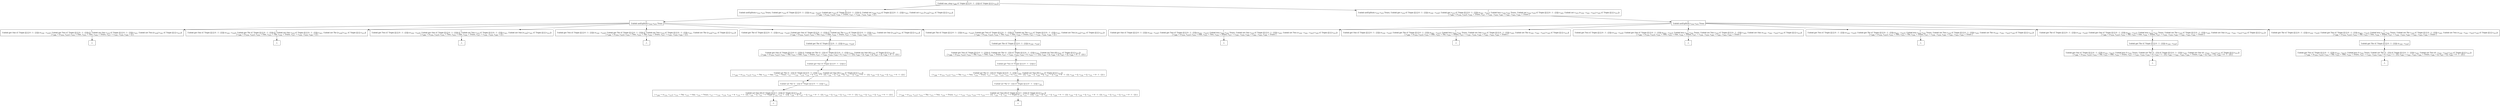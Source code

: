 digraph {
    graph [rankdir=TB
          ,bgcolor=transparent];
    node [shape=box
         ,fillcolor=white
         ,style=filled];
    0 [label=<O <BR/> Unfold one_step v<SUB>268</SUB> (C Triple [[] [] 0 : 1 : [2]]) (C Triple [[] [] v<SUB>311</SUB>])>];
    1 [label=<C <BR/> Unfold notEqStick v<SUB>314</SUB> v<SUB>315</SUB> Trueo, Unfold get v<SUB>314</SUB> (C Triple [[] [] 0 : 1 : [2]]) (v<SUB>318</SUB> : v<SUB>319</SUB>), Unfold get v<SUB>315</SUB> (C Triple [[] [] 0 : 1 : [2]]) [], Unfold set v<SUB>314</SUB> v<SUB>319</SUB> (C Triple [[] [] 0 : 1 : [2]]) v<SUB>321</SUB>, Unfold set v<SUB>315</SUB> [v<SUB>318</SUB>] v<SUB>321</SUB> (C Triple [[] [] v<SUB>311</SUB>]) <BR/>  [ v<SUB>268</SUB> &rarr; (v<SUB>314</SUB>, v<SUB>315</SUB>), v<SUB>316</SUB> &rarr; Trueo, v<SUB>317</SUB> &rarr; v<SUB>318</SUB> : v<SUB>319</SUB>, v<SUB>320</SUB> &rarr; [] ] >];
    2 [label=<C <BR/> Unfold notEqStick v<SUB>314</SUB> v<SUB>315</SUB> Trueo, Unfold get v<SUB>314</SUB> (C Triple [[] [] 0 : 1 : [2]]) (v<SUB>318</SUB> : v<SUB>319</SUB>), Unfold get v<SUB>315</SUB> (C Triple [[] [] 0 : 1 : [2]]) (v<SUB>322</SUB> : v<SUB>323</SUB>), Unfold less v<SUB>318</SUB> v<SUB>322</SUB> Trueo, Unfold set v<SUB>314</SUB> v<SUB>319</SUB> (C Triple [[] [] 0 : 1 : [2]]) v<SUB>325</SUB>, Unfold set v<SUB>315</SUB> (v<SUB>318</SUB> : v<SUB>322</SUB> : v<SUB>323</SUB>) v<SUB>325</SUB> (C Triple [[] [] v<SUB>311</SUB>]) <BR/>  [ v<SUB>268</SUB> &rarr; (v<SUB>314</SUB>, v<SUB>315</SUB>), v<SUB>316</SUB> &rarr; Trueo, v<SUB>317</SUB> &rarr; v<SUB>318</SUB> : v<SUB>319</SUB>, v<SUB>320</SUB> &rarr; v<SUB>322</SUB> : v<SUB>323</SUB>, v<SUB>324</SUB> &rarr; Trueo ] >];
    3 [label=<O <BR/> Unfold notEqStick v<SUB>314</SUB> v<SUB>315</SUB> Trueo>];
    4 [label=<C <BR/> Unfold get One (C Triple [[] [] 0 : 1 : [2]]) (v<SUB>318</SUB> : v<SUB>319</SUB>), Unfold get Two (C Triple [[] [] 0 : 1 : [2]]) [], Unfold set One v<SUB>319</SUB> (C Triple [[] [] 0 : 1 : [2]]) v<SUB>321</SUB>, Unfold set Two [v<SUB>318</SUB>] v<SUB>321</SUB> (C Triple [[] [] v<SUB>311</SUB>]) <BR/>  [ v<SUB>268</SUB> &rarr; (v<SUB>314</SUB>, v<SUB>315</SUB>), v<SUB>314</SUB> &rarr; One, v<SUB>315</SUB> &rarr; Two, v<SUB>316</SUB> &rarr; Trueo, v<SUB>317</SUB> &rarr; v<SUB>318</SUB> : v<SUB>319</SUB>, v<SUB>320</SUB> &rarr; [] ] >];
    5 [label=<C <BR/> Unfold get One (C Triple [[] [] 0 : 1 : [2]]) (v<SUB>318</SUB> : v<SUB>319</SUB>), Unfold get Thr (C Triple [[] [] 0 : 1 : [2]]) [], Unfold set One v<SUB>319</SUB> (C Triple [[] [] 0 : 1 : [2]]) v<SUB>321</SUB>, Unfold set Thr [v<SUB>318</SUB>] v<SUB>321</SUB> (C Triple [[] [] v<SUB>311</SUB>]) <BR/>  [ v<SUB>268</SUB> &rarr; (v<SUB>314</SUB>, v<SUB>315</SUB>), v<SUB>314</SUB> &rarr; One, v<SUB>315</SUB> &rarr; Thr, v<SUB>316</SUB> &rarr; Trueo, v<SUB>317</SUB> &rarr; v<SUB>318</SUB> : v<SUB>319</SUB>, v<SUB>320</SUB> &rarr; [] ] >];
    6 [label=<C <BR/> Unfold get Two (C Triple [[] [] 0 : 1 : [2]]) (v<SUB>318</SUB> : v<SUB>319</SUB>), Unfold get One (C Triple [[] [] 0 : 1 : [2]]) [], Unfold set Two v<SUB>319</SUB> (C Triple [[] [] 0 : 1 : [2]]) v<SUB>321</SUB>, Unfold set One [v<SUB>318</SUB>] v<SUB>321</SUB> (C Triple [[] [] v<SUB>311</SUB>]) <BR/>  [ v<SUB>268</SUB> &rarr; (v<SUB>314</SUB>, v<SUB>315</SUB>), v<SUB>314</SUB> &rarr; Two, v<SUB>315</SUB> &rarr; One, v<SUB>316</SUB> &rarr; Trueo, v<SUB>317</SUB> &rarr; v<SUB>318</SUB> : v<SUB>319</SUB>, v<SUB>320</SUB> &rarr; [] ] >];
    7 [label=<C <BR/> Unfold get Two (C Triple [[] [] 0 : 1 : [2]]) (v<SUB>318</SUB> : v<SUB>319</SUB>), Unfold get Thr (C Triple [[] [] 0 : 1 : [2]]) [], Unfold set Two v<SUB>319</SUB> (C Triple [[] [] 0 : 1 : [2]]) v<SUB>321</SUB>, Unfold set Thr [v<SUB>318</SUB>] v<SUB>321</SUB> (C Triple [[] [] v<SUB>311</SUB>]) <BR/>  [ v<SUB>268</SUB> &rarr; (v<SUB>314</SUB>, v<SUB>315</SUB>), v<SUB>314</SUB> &rarr; Two, v<SUB>315</SUB> &rarr; Thr, v<SUB>316</SUB> &rarr; Trueo, v<SUB>317</SUB> &rarr; v<SUB>318</SUB> : v<SUB>319</SUB>, v<SUB>320</SUB> &rarr; [] ] >];
    8 [label=<C <BR/> Unfold get Thr (C Triple [[] [] 0 : 1 : [2]]) (v<SUB>318</SUB> : v<SUB>319</SUB>), Unfold get One (C Triple [[] [] 0 : 1 : [2]]) [], Unfold set Thr v<SUB>319</SUB> (C Triple [[] [] 0 : 1 : [2]]) v<SUB>321</SUB>, Unfold set One [v<SUB>318</SUB>] v<SUB>321</SUB> (C Triple [[] [] v<SUB>311</SUB>]) <BR/>  [ v<SUB>268</SUB> &rarr; (v<SUB>314</SUB>, v<SUB>315</SUB>), v<SUB>314</SUB> &rarr; Thr, v<SUB>315</SUB> &rarr; One, v<SUB>316</SUB> &rarr; Trueo, v<SUB>317</SUB> &rarr; v<SUB>318</SUB> : v<SUB>319</SUB>, v<SUB>320</SUB> &rarr; [] ] >];
    9 [label=<C <BR/> Unfold get Thr (C Triple [[] [] 0 : 1 : [2]]) (v<SUB>318</SUB> : v<SUB>319</SUB>), Unfold get Two (C Triple [[] [] 0 : 1 : [2]]) [], Unfold set Thr v<SUB>319</SUB> (C Triple [[] [] 0 : 1 : [2]]) v<SUB>321</SUB>, Unfold set Two [v<SUB>318</SUB>] v<SUB>321</SUB> (C Triple [[] [] v<SUB>311</SUB>]) <BR/>  [ v<SUB>268</SUB> &rarr; (v<SUB>314</SUB>, v<SUB>315</SUB>), v<SUB>314</SUB> &rarr; Thr, v<SUB>315</SUB> &rarr; Two, v<SUB>316</SUB> &rarr; Trueo, v<SUB>317</SUB> &rarr; v<SUB>318</SUB> : v<SUB>319</SUB>, v<SUB>320</SUB> &rarr; [] ] >];
    10 [label=<_|_>];
    11 [label=<_|_>];
    12 [label=<_|_>];
    13 [label=<_|_>];
    14 [label=<O <BR/> Unfold get Thr (C Triple [[] [] 0 : 1 : [2]]) (v<SUB>318</SUB> : v<SUB>319</SUB>)>];
    15 [label=<C <BR/> Unfold get One (C Triple [[] [] 0 : 1 : [2]]) [], Unfold set Thr (1 : [2]) (C Triple [[] [] 0 : 1 : [2]]) v<SUB>321</SUB>, Unfold set One [0] v<SUB>321</SUB> (C Triple [[] [] v<SUB>311</SUB>]) <BR/>  [ v<SUB>268</SUB> &rarr; (v<SUB>314</SUB>, v<SUB>315</SUB>), v<SUB>314</SUB> &rarr; Thr, v<SUB>315</SUB> &rarr; One, v<SUB>316</SUB> &rarr; Trueo, v<SUB>317</SUB> &rarr; v<SUB>318</SUB> : v<SUB>319</SUB>, v<SUB>318</SUB> &rarr; 0, v<SUB>319</SUB> &rarr; 1 : [2], v<SUB>320</SUB> &rarr; [], v<SUB>326</SUB> &rarr; [], v<SUB>327</SUB> &rarr; [], v<SUB>328</SUB> &rarr; 0 : 1 : [2] ] >];
    16 [label=<O <BR/> Unfold get One (C Triple [[] [] 0 : 1 : [2]]) []>];
    17 [label=<C <BR/> Unfold set Thr (1 : [2]) (C Triple [[] [] 0 : 1 : [2]]) v<SUB>321</SUB>, Unfold set One [0] v<SUB>321</SUB> (C Triple [[] [] v<SUB>311</SUB>]) <BR/>  [ v<SUB>268</SUB> &rarr; (v<SUB>314</SUB>, v<SUB>315</SUB>), v<SUB>314</SUB> &rarr; Thr, v<SUB>315</SUB> &rarr; One, v<SUB>316</SUB> &rarr; Trueo, v<SUB>317</SUB> &rarr; v<SUB>318</SUB> : v<SUB>319</SUB>, v<SUB>318</SUB> &rarr; 0, v<SUB>319</SUB> &rarr; 1 : [2], v<SUB>320</SUB> &rarr; [], v<SUB>326</SUB> &rarr; [], v<SUB>327</SUB> &rarr; [], v<SUB>328</SUB> &rarr; 0 : 1 : [2], v<SUB>329</SUB> &rarr; [], v<SUB>330</SUB> &rarr; [], v<SUB>331</SUB> &rarr; 0 : 1 : [2] ] >];
    18 [label=<O <BR/> Unfold set Thr (1 : [2]) (C Triple [[] [] 0 : 1 : [2]]) v<SUB>321</SUB>>];
    19 [label=<C <BR/> Unfold set One [0] (C Triple [[] [] 1 : [2]]) (C Triple [[] [] v<SUB>311</SUB>]) <BR/>  [ v<SUB>268</SUB> &rarr; (v<SUB>314</SUB>, v<SUB>315</SUB>), v<SUB>314</SUB> &rarr; Thr, v<SUB>315</SUB> &rarr; One, v<SUB>316</SUB> &rarr; Trueo, v<SUB>317</SUB> &rarr; v<SUB>318</SUB> : v<SUB>319</SUB>, v<SUB>318</SUB> &rarr; 0, v<SUB>319</SUB> &rarr; 1 : [2], v<SUB>320</SUB> &rarr; [], v<SUB>321</SUB> &rarr; C Triple [v<SUB>332</SUB> v<SUB>333</SUB> 1 : [2]], v<SUB>326</SUB> &rarr; [], v<SUB>327</SUB> &rarr; [], v<SUB>328</SUB> &rarr; 0 : 1 : [2], v<SUB>329</SUB> &rarr; [], v<SUB>330</SUB> &rarr; [], v<SUB>331</SUB> &rarr; 0 : 1 : [2], v<SUB>332</SUB> &rarr; [], v<SUB>333</SUB> &rarr; [], v<SUB>334</SUB> &rarr; 0 : 1 : [2] ] >];
    20 [label=<_|_>];
    21 [label=<O <BR/> Unfold get Thr (C Triple [[] [] 0 : 1 : [2]]) (v<SUB>318</SUB> : v<SUB>319</SUB>)>];
    22 [label=<C <BR/> Unfold get Two (C Triple [[] [] 0 : 1 : [2]]) [], Unfold set Thr (1 : [2]) (C Triple [[] [] 0 : 1 : [2]]) v<SUB>321</SUB>, Unfold set Two [0] v<SUB>321</SUB> (C Triple [[] [] v<SUB>311</SUB>]) <BR/>  [ v<SUB>268</SUB> &rarr; (v<SUB>314</SUB>, v<SUB>315</SUB>), v<SUB>314</SUB> &rarr; Thr, v<SUB>315</SUB> &rarr; Two, v<SUB>316</SUB> &rarr; Trueo, v<SUB>317</SUB> &rarr; v<SUB>318</SUB> : v<SUB>319</SUB>, v<SUB>318</SUB> &rarr; 0, v<SUB>319</SUB> &rarr; 1 : [2], v<SUB>320</SUB> &rarr; [], v<SUB>326</SUB> &rarr; [], v<SUB>327</SUB> &rarr; [], v<SUB>328</SUB> &rarr; 0 : 1 : [2] ] >];
    23 [label=<O <BR/> Unfold get Two (C Triple [[] [] 0 : 1 : [2]]) []>];
    24 [label=<C <BR/> Unfold set Thr (1 : [2]) (C Triple [[] [] 0 : 1 : [2]]) v<SUB>321</SUB>, Unfold set Two [0] v<SUB>321</SUB> (C Triple [[] [] v<SUB>311</SUB>]) <BR/>  [ v<SUB>268</SUB> &rarr; (v<SUB>314</SUB>, v<SUB>315</SUB>), v<SUB>314</SUB> &rarr; Thr, v<SUB>315</SUB> &rarr; Two, v<SUB>316</SUB> &rarr; Trueo, v<SUB>317</SUB> &rarr; v<SUB>318</SUB> : v<SUB>319</SUB>, v<SUB>318</SUB> &rarr; 0, v<SUB>319</SUB> &rarr; 1 : [2], v<SUB>320</SUB> &rarr; [], v<SUB>326</SUB> &rarr; [], v<SUB>327</SUB> &rarr; [], v<SUB>328</SUB> &rarr; 0 : 1 : [2], v<SUB>329</SUB> &rarr; [], v<SUB>330</SUB> &rarr; [], v<SUB>331</SUB> &rarr; 0 : 1 : [2] ] >];
    25 [label=<O <BR/> Unfold set Thr (1 : [2]) (C Triple [[] [] 0 : 1 : [2]]) v<SUB>321</SUB>>];
    26 [label=<C <BR/> Unfold set Two [0] (C Triple [[] [] 1 : [2]]) (C Triple [[] [] v<SUB>311</SUB>]) <BR/>  [ v<SUB>268</SUB> &rarr; (v<SUB>314</SUB>, v<SUB>315</SUB>), v<SUB>314</SUB> &rarr; Thr, v<SUB>315</SUB> &rarr; Two, v<SUB>316</SUB> &rarr; Trueo, v<SUB>317</SUB> &rarr; v<SUB>318</SUB> : v<SUB>319</SUB>, v<SUB>318</SUB> &rarr; 0, v<SUB>319</SUB> &rarr; 1 : [2], v<SUB>320</SUB> &rarr; [], v<SUB>321</SUB> &rarr; C Triple [v<SUB>332</SUB> v<SUB>333</SUB> 1 : [2]], v<SUB>326</SUB> &rarr; [], v<SUB>327</SUB> &rarr; [], v<SUB>328</SUB> &rarr; 0 : 1 : [2], v<SUB>329</SUB> &rarr; [], v<SUB>330</SUB> &rarr; [], v<SUB>331</SUB> &rarr; 0 : 1 : [2], v<SUB>332</SUB> &rarr; [], v<SUB>333</SUB> &rarr; [], v<SUB>334</SUB> &rarr; 0 : 1 : [2] ] >];
    27 [label=<_|_>];
    28 [label=<O <BR/> Unfold notEqStick v<SUB>314</SUB> v<SUB>315</SUB> Trueo>];
    29 [label=<C <BR/> Unfold get One (C Triple [[] [] 0 : 1 : [2]]) (v<SUB>318</SUB> : v<SUB>319</SUB>), Unfold get Two (C Triple [[] [] 0 : 1 : [2]]) (v<SUB>322</SUB> : v<SUB>323</SUB>), Unfold less v<SUB>318</SUB> v<SUB>322</SUB> Trueo, Unfold set One v<SUB>319</SUB> (C Triple [[] [] 0 : 1 : [2]]) v<SUB>325</SUB>, Unfold set Two (v<SUB>318</SUB> : v<SUB>322</SUB> : v<SUB>323</SUB>) v<SUB>325</SUB> (C Triple [[] [] v<SUB>311</SUB>]) <BR/>  [ v<SUB>268</SUB> &rarr; (v<SUB>314</SUB>, v<SUB>315</SUB>), v<SUB>314</SUB> &rarr; One, v<SUB>315</SUB> &rarr; Two, v<SUB>316</SUB> &rarr; Trueo, v<SUB>317</SUB> &rarr; v<SUB>318</SUB> : v<SUB>319</SUB>, v<SUB>320</SUB> &rarr; v<SUB>322</SUB> : v<SUB>323</SUB>, v<SUB>324</SUB> &rarr; Trueo ] >];
    30 [label=<C <BR/> Unfold get One (C Triple [[] [] 0 : 1 : [2]]) (v<SUB>318</SUB> : v<SUB>319</SUB>), Unfold get Thr (C Triple [[] [] 0 : 1 : [2]]) (v<SUB>322</SUB> : v<SUB>323</SUB>), Unfold less v<SUB>318</SUB> v<SUB>322</SUB> Trueo, Unfold set One v<SUB>319</SUB> (C Triple [[] [] 0 : 1 : [2]]) v<SUB>325</SUB>, Unfold set Thr (v<SUB>318</SUB> : v<SUB>322</SUB> : v<SUB>323</SUB>) v<SUB>325</SUB> (C Triple [[] [] v<SUB>311</SUB>]) <BR/>  [ v<SUB>268</SUB> &rarr; (v<SUB>314</SUB>, v<SUB>315</SUB>), v<SUB>314</SUB> &rarr; One, v<SUB>315</SUB> &rarr; Thr, v<SUB>316</SUB> &rarr; Trueo, v<SUB>317</SUB> &rarr; v<SUB>318</SUB> : v<SUB>319</SUB>, v<SUB>320</SUB> &rarr; v<SUB>322</SUB> : v<SUB>323</SUB>, v<SUB>324</SUB> &rarr; Trueo ] >];
    31 [label=<C <BR/> Unfold get Two (C Triple [[] [] 0 : 1 : [2]]) (v<SUB>318</SUB> : v<SUB>319</SUB>), Unfold get One (C Triple [[] [] 0 : 1 : [2]]) (v<SUB>322</SUB> : v<SUB>323</SUB>), Unfold less v<SUB>318</SUB> v<SUB>322</SUB> Trueo, Unfold set Two v<SUB>319</SUB> (C Triple [[] [] 0 : 1 : [2]]) v<SUB>325</SUB>, Unfold set One (v<SUB>318</SUB> : v<SUB>322</SUB> : v<SUB>323</SUB>) v<SUB>325</SUB> (C Triple [[] [] v<SUB>311</SUB>]) <BR/>  [ v<SUB>268</SUB> &rarr; (v<SUB>314</SUB>, v<SUB>315</SUB>), v<SUB>314</SUB> &rarr; Two, v<SUB>315</SUB> &rarr; One, v<SUB>316</SUB> &rarr; Trueo, v<SUB>317</SUB> &rarr; v<SUB>318</SUB> : v<SUB>319</SUB>, v<SUB>320</SUB> &rarr; v<SUB>322</SUB> : v<SUB>323</SUB>, v<SUB>324</SUB> &rarr; Trueo ] >];
    32 [label=<C <BR/> Unfold get Two (C Triple [[] [] 0 : 1 : [2]]) (v<SUB>318</SUB> : v<SUB>319</SUB>), Unfold get Thr (C Triple [[] [] 0 : 1 : [2]]) (v<SUB>322</SUB> : v<SUB>323</SUB>), Unfold less v<SUB>318</SUB> v<SUB>322</SUB> Trueo, Unfold set Two v<SUB>319</SUB> (C Triple [[] [] 0 : 1 : [2]]) v<SUB>325</SUB>, Unfold set Thr (v<SUB>318</SUB> : v<SUB>322</SUB> : v<SUB>323</SUB>) v<SUB>325</SUB> (C Triple [[] [] v<SUB>311</SUB>]) <BR/>  [ v<SUB>268</SUB> &rarr; (v<SUB>314</SUB>, v<SUB>315</SUB>), v<SUB>314</SUB> &rarr; Two, v<SUB>315</SUB> &rarr; Thr, v<SUB>316</SUB> &rarr; Trueo, v<SUB>317</SUB> &rarr; v<SUB>318</SUB> : v<SUB>319</SUB>, v<SUB>320</SUB> &rarr; v<SUB>322</SUB> : v<SUB>323</SUB>, v<SUB>324</SUB> &rarr; Trueo ] >];
    33 [label=<C <BR/> Unfold get Thr (C Triple [[] [] 0 : 1 : [2]]) (v<SUB>318</SUB> : v<SUB>319</SUB>), Unfold get One (C Triple [[] [] 0 : 1 : [2]]) (v<SUB>322</SUB> : v<SUB>323</SUB>), Unfold less v<SUB>318</SUB> v<SUB>322</SUB> Trueo, Unfold set Thr v<SUB>319</SUB> (C Triple [[] [] 0 : 1 : [2]]) v<SUB>325</SUB>, Unfold set One (v<SUB>318</SUB> : v<SUB>322</SUB> : v<SUB>323</SUB>) v<SUB>325</SUB> (C Triple [[] [] v<SUB>311</SUB>]) <BR/>  [ v<SUB>268</SUB> &rarr; (v<SUB>314</SUB>, v<SUB>315</SUB>), v<SUB>314</SUB> &rarr; Thr, v<SUB>315</SUB> &rarr; One, v<SUB>316</SUB> &rarr; Trueo, v<SUB>317</SUB> &rarr; v<SUB>318</SUB> : v<SUB>319</SUB>, v<SUB>320</SUB> &rarr; v<SUB>322</SUB> : v<SUB>323</SUB>, v<SUB>324</SUB> &rarr; Trueo ] >];
    34 [label=<C <BR/> Unfold get Thr (C Triple [[] [] 0 : 1 : [2]]) (v<SUB>318</SUB> : v<SUB>319</SUB>), Unfold get Two (C Triple [[] [] 0 : 1 : [2]]) (v<SUB>322</SUB> : v<SUB>323</SUB>), Unfold less v<SUB>318</SUB> v<SUB>322</SUB> Trueo, Unfold set Thr v<SUB>319</SUB> (C Triple [[] [] 0 : 1 : [2]]) v<SUB>325</SUB>, Unfold set Two (v<SUB>318</SUB> : v<SUB>322</SUB> : v<SUB>323</SUB>) v<SUB>325</SUB> (C Triple [[] [] v<SUB>311</SUB>]) <BR/>  [ v<SUB>268</SUB> &rarr; (v<SUB>314</SUB>, v<SUB>315</SUB>), v<SUB>314</SUB> &rarr; Thr, v<SUB>315</SUB> &rarr; Two, v<SUB>316</SUB> &rarr; Trueo, v<SUB>317</SUB> &rarr; v<SUB>318</SUB> : v<SUB>319</SUB>, v<SUB>320</SUB> &rarr; v<SUB>322</SUB> : v<SUB>323</SUB>, v<SUB>324</SUB> &rarr; Trueo ] >];
    35 [label=<_|_>];
    36 [label=<_|_>];
    37 [label=<_|_>];
    38 [label=<_|_>];
    39 [label=<O <BR/> Unfold get Thr (C Triple [[] [] 0 : 1 : [2]]) (v<SUB>318</SUB> : v<SUB>319</SUB>)>];
    40 [label=<C <BR/> Unfold get One (C Triple [[] [] 0 : 1 : [2]]) (v<SUB>322</SUB> : v<SUB>323</SUB>), Unfold less 0 v<SUB>322</SUB> Trueo, Unfold set Thr (1 : [2]) (C Triple [[] [] 0 : 1 : [2]]) v<SUB>325</SUB>, Unfold set One (0 : v<SUB>322</SUB> : v<SUB>323</SUB>) v<SUB>325</SUB> (C Triple [[] [] v<SUB>311</SUB>]) <BR/>  [ v<SUB>268</SUB> &rarr; (v<SUB>314</SUB>, v<SUB>315</SUB>), v<SUB>314</SUB> &rarr; Thr, v<SUB>315</SUB> &rarr; One, v<SUB>316</SUB> &rarr; Trueo, v<SUB>317</SUB> &rarr; v<SUB>318</SUB> : v<SUB>319</SUB>, v<SUB>318</SUB> &rarr; 0, v<SUB>319</SUB> &rarr; 1 : [2], v<SUB>320</SUB> &rarr; v<SUB>322</SUB> : v<SUB>323</SUB>, v<SUB>324</SUB> &rarr; Trueo, v<SUB>326</SUB> &rarr; [], v<SUB>327</SUB> &rarr; [], v<SUB>328</SUB> &rarr; 0 : 1 : [2] ] >];
    41 [label=<_|_>];
    42 [label=<O <BR/> Unfold get Thr (C Triple [[] [] 0 : 1 : [2]]) (v<SUB>318</SUB> : v<SUB>319</SUB>)>];
    43 [label=<C <BR/> Unfold get Two (C Triple [[] [] 0 : 1 : [2]]) (v<SUB>322</SUB> : v<SUB>323</SUB>), Unfold less 0 v<SUB>322</SUB> Trueo, Unfold set Thr (1 : [2]) (C Triple [[] [] 0 : 1 : [2]]) v<SUB>325</SUB>, Unfold set Two (0 : v<SUB>322</SUB> : v<SUB>323</SUB>) v<SUB>325</SUB> (C Triple [[] [] v<SUB>311</SUB>]) <BR/>  [ v<SUB>268</SUB> &rarr; (v<SUB>314</SUB>, v<SUB>315</SUB>), v<SUB>314</SUB> &rarr; Thr, v<SUB>315</SUB> &rarr; Two, v<SUB>316</SUB> &rarr; Trueo, v<SUB>317</SUB> &rarr; v<SUB>318</SUB> : v<SUB>319</SUB>, v<SUB>318</SUB> &rarr; 0, v<SUB>319</SUB> &rarr; 1 : [2], v<SUB>320</SUB> &rarr; v<SUB>322</SUB> : v<SUB>323</SUB>, v<SUB>324</SUB> &rarr; Trueo, v<SUB>326</SUB> &rarr; [], v<SUB>327</SUB> &rarr; [], v<SUB>328</SUB> &rarr; 0 : 1 : [2] ] >];
    44 [label=<_|_>];
    0 -> 1 [label=""];
    0 -> 2 [label=""];
    1 -> 3 [label=""];
    2 -> 28 [label=""];
    3 -> 4 [label=""];
    3 -> 5 [label=""];
    3 -> 6 [label=""];
    3 -> 7 [label=""];
    3 -> 8 [label=""];
    3 -> 9 [label=""];
    4 -> 10 [label=""];
    5 -> 11 [label=""];
    6 -> 12 [label=""];
    7 -> 13 [label=""];
    8 -> 14 [label=""];
    9 -> 21 [label=""];
    14 -> 15 [label=""];
    15 -> 16 [label=""];
    16 -> 17 [label=""];
    17 -> 18 [label=""];
    18 -> 19 [label=""];
    19 -> 20 [label=""];
    21 -> 22 [label=""];
    22 -> 23 [label=""];
    23 -> 24 [label=""];
    24 -> 25 [label=""];
    25 -> 26 [label=""];
    26 -> 27 [label=""];
    28 -> 29 [label=""];
    28 -> 30 [label=""];
    28 -> 31 [label=""];
    28 -> 32 [label=""];
    28 -> 33 [label=""];
    28 -> 34 [label=""];
    29 -> 35 [label=""];
    30 -> 36 [label=""];
    31 -> 37 [label=""];
    32 -> 38 [label=""];
    33 -> 39 [label=""];
    34 -> 42 [label=""];
    39 -> 40 [label=""];
    40 -> 41 [label=""];
    42 -> 43 [label=""];
    43 -> 44 [label=""];
}